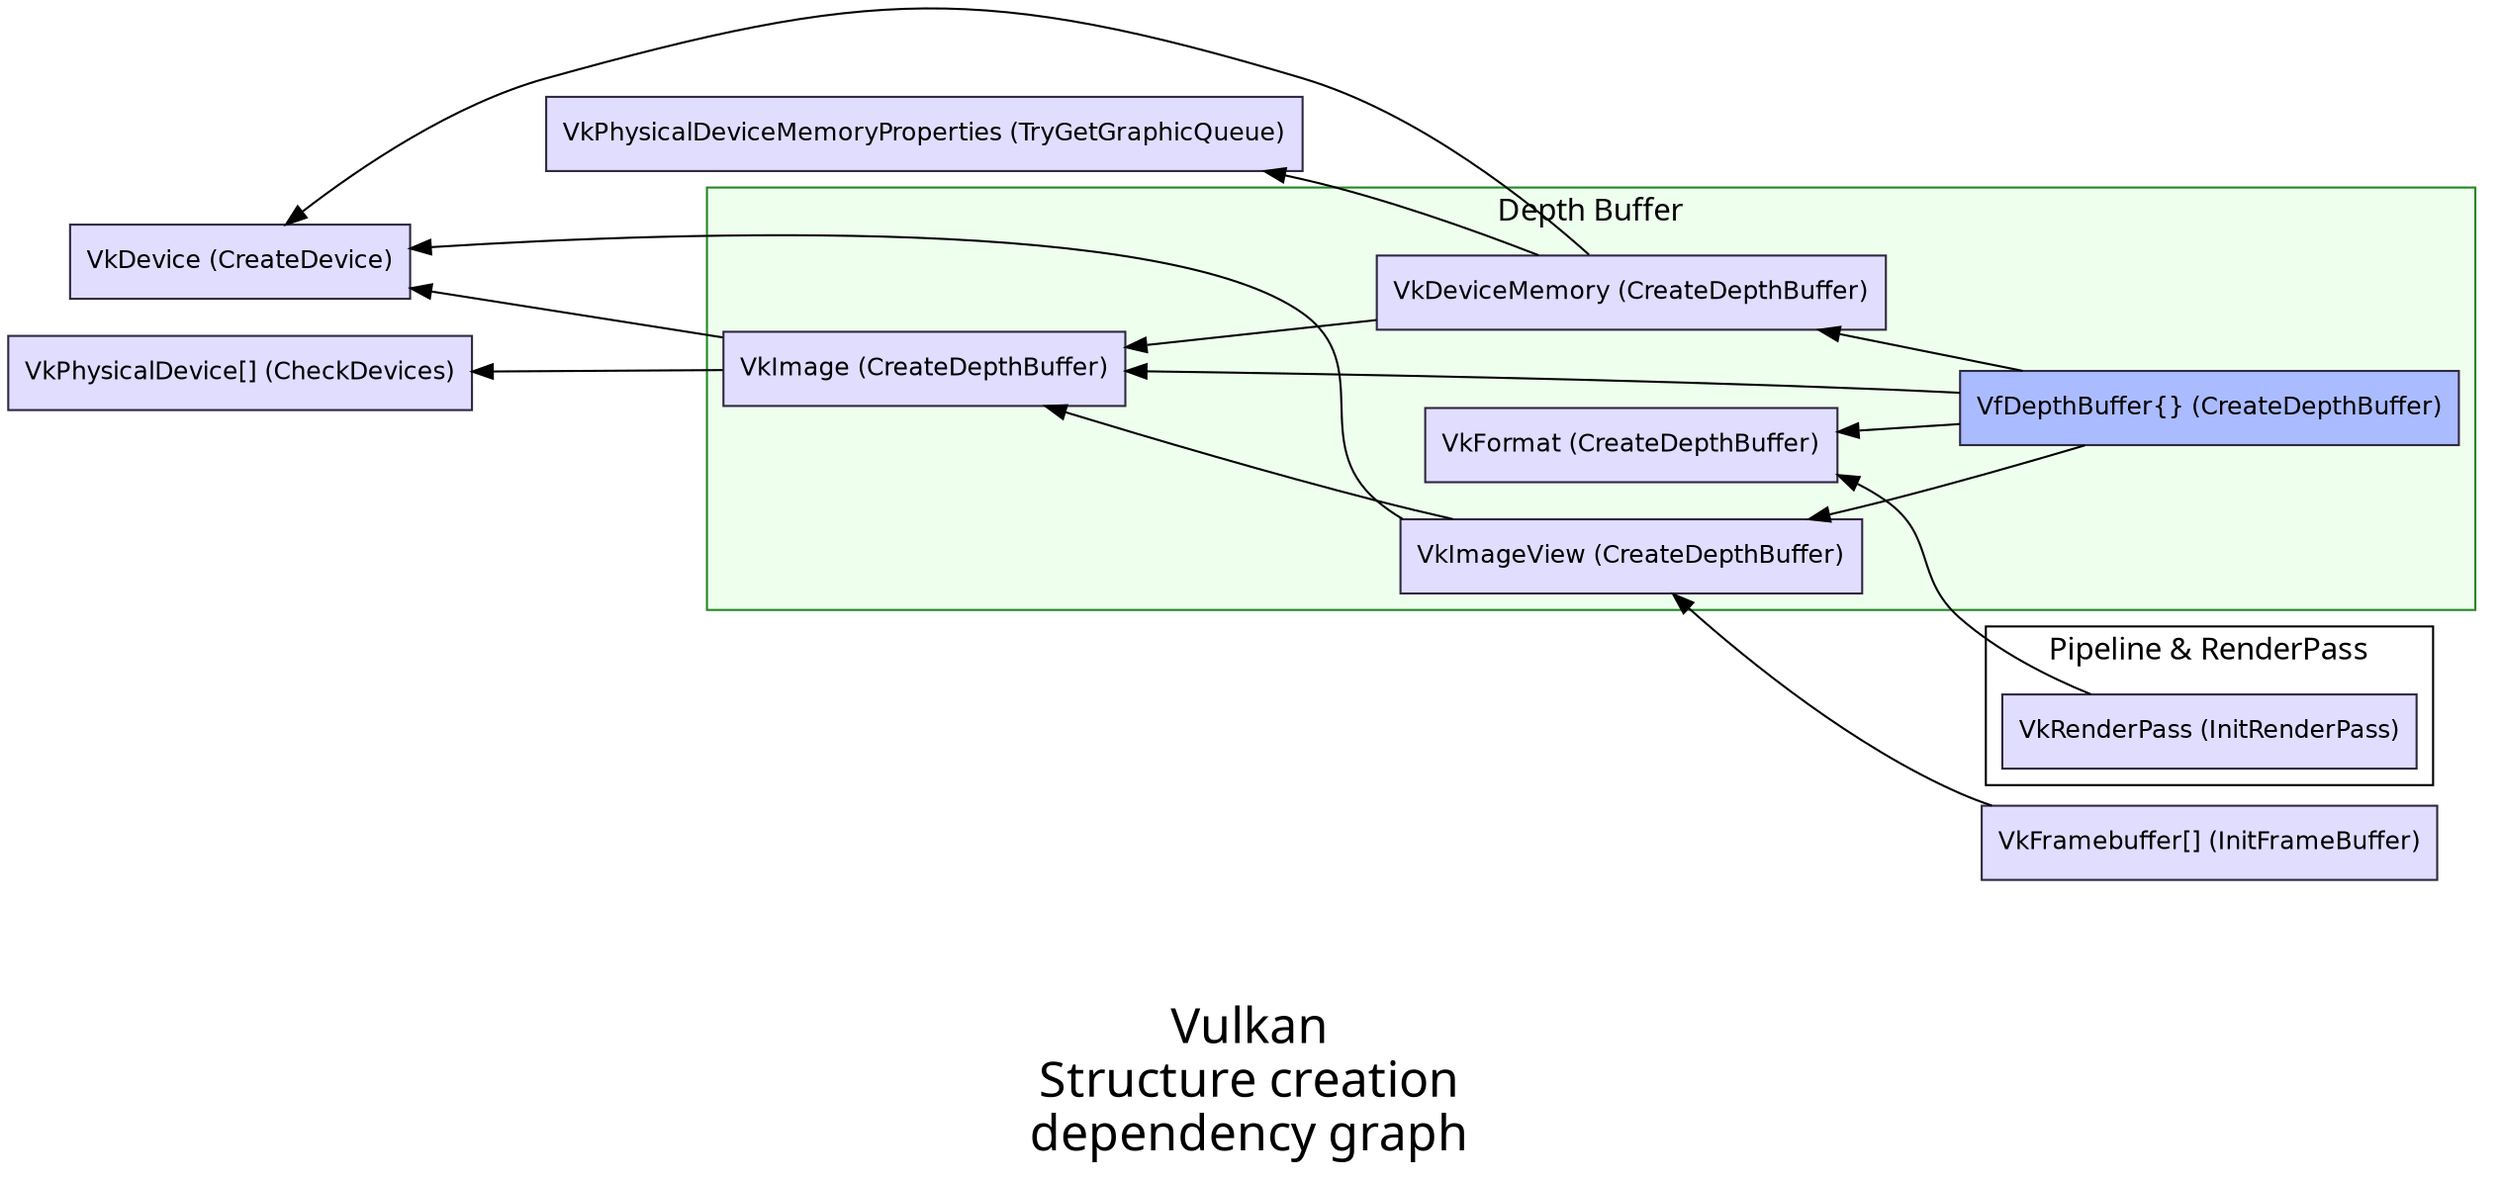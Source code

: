 digraph g {
  // STYLING
  rankdir=RL;
  graph [ fontname = "sans-serif",
          fontsize = 24,
          label = "\n\nVulkan\nStructure creation\ndependency graph",
          ];
  
  node [  shape = rectangle,
          style = filled,
          color = "#302840",
          fillcolor = "#E0DDFF",
          fontname = "helvetica",
          fontsize = 12 ];
  
  // Graph Contrete Styling
  "VfDepthBuffer{} (CreateDepthBuffer)" [fillcolor = "#AABBFF"];
  
  // Graph start
  
  
  // DEPTH BUFFER
  subgraph cluster_2 {
    node [style=filled];
    color="#228822";
    style=filled;
    fillcolor = "#EEFFEE";
    fontsize = 15;
    label = "Depth Buffer";
    "VkDeviceMemory (CreateDepthBuffer)" -> "VkImage (CreateDepthBuffer)";
    "VkImageView (CreateDepthBuffer)" -> "VkImage (CreateDepthBuffer)";
  
    "VfDepthBuffer{} (CreateDepthBuffer)" -> "VkImage (CreateDepthBuffer)";
    "VfDepthBuffer{} (CreateDepthBuffer)" -> "VkImageView (CreateDepthBuffer)";
    "VfDepthBuffer{} (CreateDepthBuffer)" -> "VkDeviceMemory (CreateDepthBuffer)";
    "VfDepthBuffer{} (CreateDepthBuffer)" -> "VkFormat (CreateDepthBuffer)";
  }
  
  "VkImage (CreateDepthBuffer)" -> "VkDevice (CreateDevice)";
  "VkImage (CreateDepthBuffer)" -> "VkPhysicalDevice[] (CheckDevices)";
  "VkDeviceMemory (CreateDepthBuffer)" -> "VkPhysicalDeviceMemoryProperties (TryGetGraphicQueue)";

  "VkDeviceMemory (CreateDepthBuffer)" -> "VkDevice (CreateDevice)";
  "VkImageView (CreateDepthBuffer)" -> "VkDevice (CreateDevice)";
  
   // Pipeline & renderpass
  subgraph cluster_4 {
    node [style=filled];
    color="#000000";
    fontsize = 15;
    label = "Pipeline & RenderPass";
    
    "VkRenderPass (InitRenderPass)";
  }
  "VkRenderPass (InitRenderPass)" -> "VkFormat (CreateDepthBuffer)";
  
  // Framebuffers
  "VkFramebuffer[] (InitFrameBuffer)" -> "VkImageView (CreateDepthBuffer)";
  
}



























